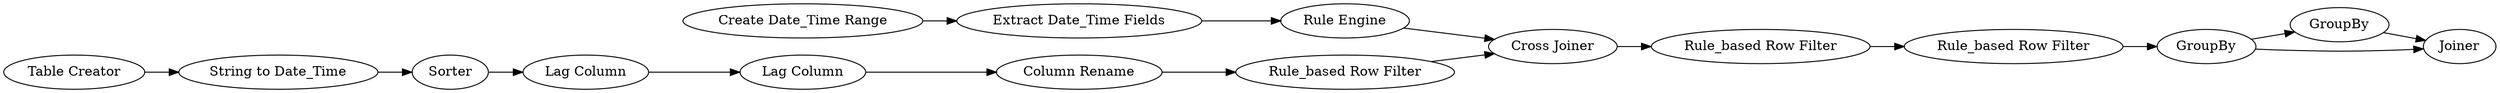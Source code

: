 digraph {
	"273251134302434891_450" [label=Sorter]
	"273251134302434891_465" [label=GroupBy]
	"273251134302434891_446" [label="Lag Column"]
	"273251134302434891_456" [label="Cross Joiner"]
	"273251134302434891_453" [label="Extract Date_Time Fields"]
	"273251134302434891_463" [label="Rule_based Row Filter"]
	"273251134302434891_458" [label=GroupBy]
	"273251134302434891_459" [label="Column Rename"]
	"273251134302434891_466" [label=Joiner]
	"273251134302434891_460" [label="Rule_based Row Filter"]
	"273251134302434891_444" [label="Table Creator"]
	"273251134302434891_462" [label="Rule_based Row Filter"]
	"273251134302434891_451" [label="Create Date_Time Range"]
	"273251134302434891_454" [label="Rule Engine"]
	"273251134302434891_445" [label="String to Date_Time"]
	"273251134302434891_447" [label="Lag Column"]
	"273251134302434891_445" -> "273251134302434891_450"
	"273251134302434891_462" -> "273251134302434891_463"
	"273251134302434891_454" -> "273251134302434891_456"
	"273251134302434891_458" -> "273251134302434891_465"
	"273251134302434891_460" -> "273251134302434891_456"
	"273251134302434891_450" -> "273251134302434891_446"
	"273251134302434891_456" -> "273251134302434891_462"
	"273251134302434891_446" -> "273251134302434891_447"
	"273251134302434891_465" -> "273251134302434891_466"
	"273251134302434891_459" -> "273251134302434891_460"
	"273251134302434891_463" -> "273251134302434891_458"
	"273251134302434891_451" -> "273251134302434891_453"
	"273251134302434891_458" -> "273251134302434891_466"
	"273251134302434891_444" -> "273251134302434891_445"
	"273251134302434891_447" -> "273251134302434891_459"
	"273251134302434891_453" -> "273251134302434891_454"
	rankdir=LR
}
